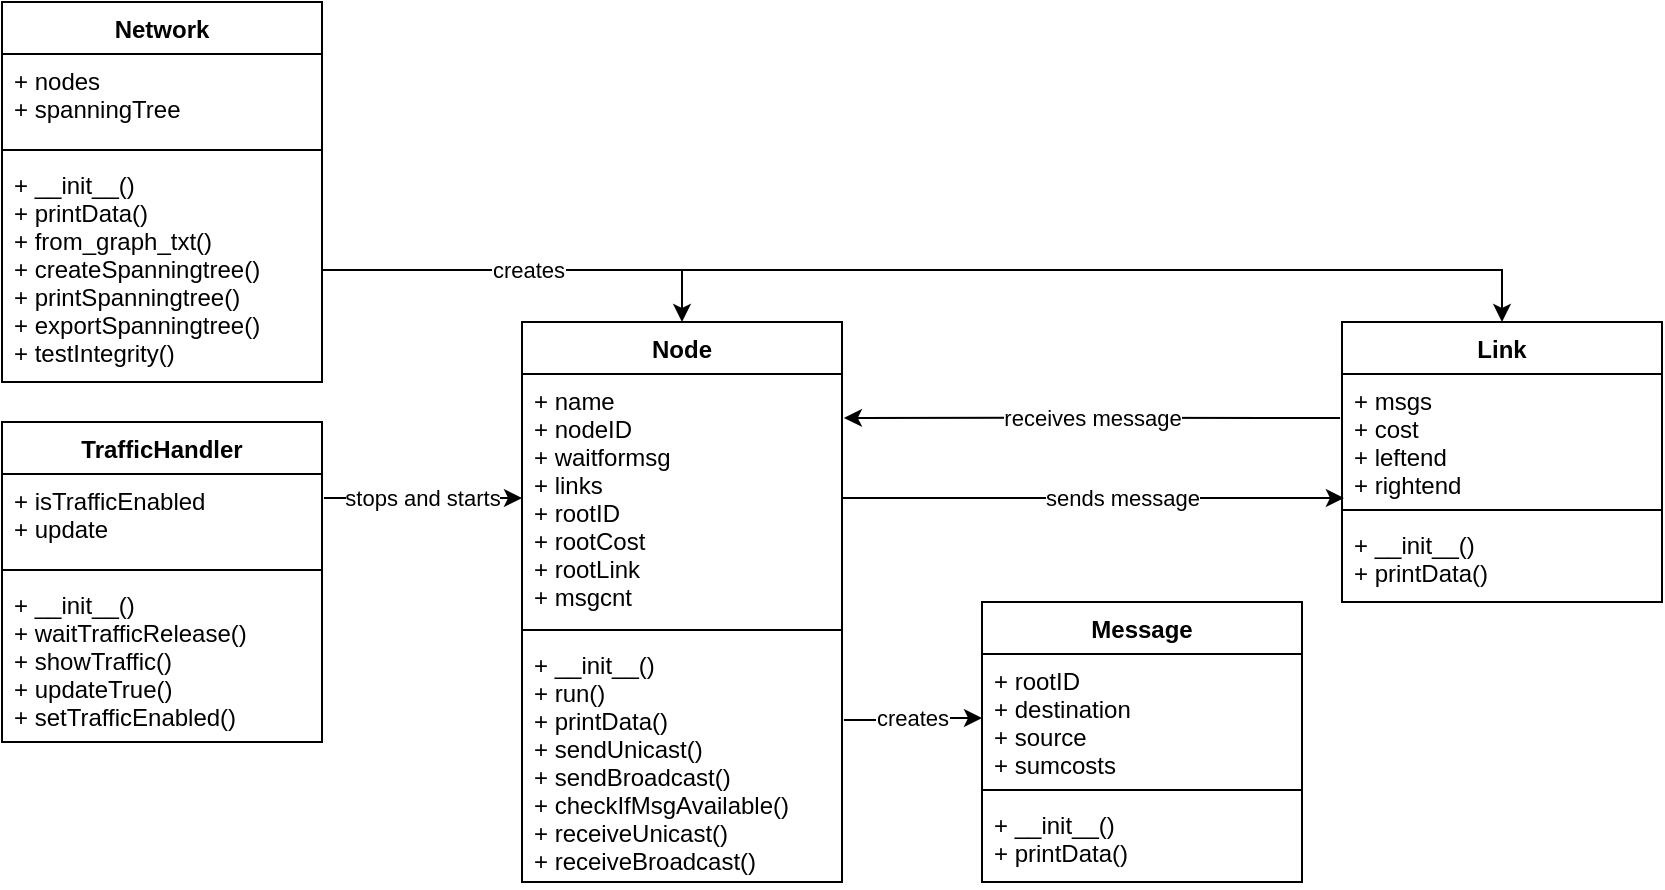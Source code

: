 <mxfile version="17.1.3" type="device"><diagram id="Se4MCninn-7NQDsLg3Wc" name="Page-1"><mxGraphModel dx="1504" dy="1184" grid="0" gridSize="10" guides="1" tooltips="1" connect="1" arrows="1" fold="1" page="0" pageScale="1" pageWidth="827" pageHeight="1169" math="0" shadow="0"><root><mxCell id="0"/><mxCell id="1" parent="0"/><mxCell id="PhavdT-k4zwX-xVjrQyo-28" value="" style="edgeStyle=orthogonalEdgeStyle;rounded=0;orthogonalLoop=1;jettySize=auto;html=1;entryX=1;entryY=0.5;entryDx=0;entryDy=0;startArrow=classic;startFill=1;endArrow=none;endFill=0;exitX=0.5;exitY=0;exitDx=0;exitDy=0;" edge="1" parent="1" source="PhavdT-k4zwX-xVjrQyo-1" target="PhavdT-k4zwX-xVjrQyo-18"><mxGeometry relative="1" as="geometry"><mxPoint x="490" y="210" as="targetPoint"/></mxGeometry></mxCell><mxCell id="PhavdT-k4zwX-xVjrQyo-1" value="Link" style="swimlane;fontStyle=1;align=center;verticalAlign=top;childLayout=stackLayout;horizontal=1;startSize=26;horizontalStack=0;resizeParent=1;resizeParentMax=0;resizeLast=0;collapsible=1;marginBottom=0;" vertex="1" parent="1"><mxGeometry x="600" y="140" width="160" height="140" as="geometry"><mxRectangle x="70" y="220" width="60" height="26" as="alternateBounds"/></mxGeometry></mxCell><mxCell id="PhavdT-k4zwX-xVjrQyo-2" value="+ msgs&#10;+ cost&#10;+ leftend&#10;+ rightend" style="text;strokeColor=none;fillColor=none;align=left;verticalAlign=top;spacingLeft=4;spacingRight=4;overflow=hidden;rotatable=0;points=[[0,0.5],[1,0.5]];portConstraint=eastwest;" vertex="1" parent="PhavdT-k4zwX-xVjrQyo-1"><mxGeometry y="26" width="160" height="64" as="geometry"/></mxCell><mxCell id="PhavdT-k4zwX-xVjrQyo-3" value="" style="line;strokeWidth=1;fillColor=none;align=left;verticalAlign=middle;spacingTop=-1;spacingLeft=3;spacingRight=3;rotatable=0;labelPosition=right;points=[];portConstraint=eastwest;" vertex="1" parent="PhavdT-k4zwX-xVjrQyo-1"><mxGeometry y="90" width="160" height="8" as="geometry"/></mxCell><mxCell id="PhavdT-k4zwX-xVjrQyo-4" value="+ __init__()&#10;+ printData()" style="text;strokeColor=none;fillColor=none;align=left;verticalAlign=top;spacingLeft=4;spacingRight=4;overflow=hidden;rotatable=0;points=[[0,0.5],[1,0.5]];portConstraint=eastwest;" vertex="1" parent="PhavdT-k4zwX-xVjrQyo-1"><mxGeometry y="98" width="160" height="42" as="geometry"/></mxCell><mxCell id="PhavdT-k4zwX-xVjrQyo-5" value="Message" style="swimlane;fontStyle=1;align=center;verticalAlign=top;childLayout=stackLayout;horizontal=1;startSize=26;horizontalStack=0;resizeParent=1;resizeParentMax=0;resizeLast=0;collapsible=1;marginBottom=0;gradientColor=none;" vertex="1" parent="1"><mxGeometry x="420" y="280" width="160" height="140" as="geometry"/></mxCell><mxCell id="PhavdT-k4zwX-xVjrQyo-6" value="+ rootID&#10;+ destination&#10;+ source&#10;+ sumcosts" style="text;strokeColor=none;fillColor=none;align=left;verticalAlign=top;spacingLeft=4;spacingRight=4;overflow=hidden;rotatable=0;points=[[0,0.5],[1,0.5]];portConstraint=eastwest;" vertex="1" parent="PhavdT-k4zwX-xVjrQyo-5"><mxGeometry y="26" width="160" height="64" as="geometry"/></mxCell><mxCell id="PhavdT-k4zwX-xVjrQyo-7" value="" style="line;strokeWidth=1;fillColor=none;align=left;verticalAlign=middle;spacingTop=-1;spacingLeft=3;spacingRight=3;rotatable=0;labelPosition=right;points=[];portConstraint=eastwest;" vertex="1" parent="PhavdT-k4zwX-xVjrQyo-5"><mxGeometry y="90" width="160" height="8" as="geometry"/></mxCell><mxCell id="PhavdT-k4zwX-xVjrQyo-8" value="+ __init__()&#10;+ printData()" style="text;strokeColor=none;fillColor=none;align=left;verticalAlign=top;spacingLeft=4;spacingRight=4;overflow=hidden;rotatable=0;points=[[0,0.5],[1,0.5]];portConstraint=eastwest;" vertex="1" parent="PhavdT-k4zwX-xVjrQyo-5"><mxGeometry y="98" width="160" height="42" as="geometry"/></mxCell><mxCell id="PhavdT-k4zwX-xVjrQyo-23" value="creates" style="edgeStyle=orthogonalEdgeStyle;rounded=0;orthogonalLoop=1;jettySize=auto;html=1;startArrow=classic;startFill=1;endArrow=none;endFill=0;exitX=0.5;exitY=0;exitDx=0;exitDy=0;" edge="1" parent="1" source="PhavdT-k4zwX-xVjrQyo-11" target="PhavdT-k4zwX-xVjrQyo-18"><mxGeometry relative="1" as="geometry"/></mxCell><mxCell id="PhavdT-k4zwX-xVjrQyo-11" value="Node" style="swimlane;fontStyle=1;align=center;verticalAlign=top;childLayout=stackLayout;horizontal=1;startSize=26;horizontalStack=0;resizeParent=1;resizeParentMax=0;resizeLast=0;collapsible=1;marginBottom=0;" vertex="1" parent="1"><mxGeometry x="190" y="140" width="160" height="280" as="geometry"><mxRectangle x="70" y="220" width="60" height="26" as="alternateBounds"/></mxGeometry></mxCell><mxCell id="PhavdT-k4zwX-xVjrQyo-12" value="+ name&#10;+ nodeID&#10;+ waitformsg&#10;+ links&#10;+ rootID&#10;+ rootCost&#10;+ rootLink&#10;+ msgcnt" style="text;strokeColor=none;fillColor=none;align=left;verticalAlign=top;spacingLeft=4;spacingRight=4;overflow=hidden;rotatable=0;points=[[0,0.5],[1,0.5]];portConstraint=eastwest;" vertex="1" parent="PhavdT-k4zwX-xVjrQyo-11"><mxGeometry y="26" width="160" height="124" as="geometry"/></mxCell><mxCell id="PhavdT-k4zwX-xVjrQyo-13" value="" style="line;strokeWidth=1;fillColor=none;align=left;verticalAlign=middle;spacingTop=-1;spacingLeft=3;spacingRight=3;rotatable=0;labelPosition=right;points=[];portConstraint=eastwest;" vertex="1" parent="PhavdT-k4zwX-xVjrQyo-11"><mxGeometry y="150" width="160" height="8" as="geometry"/></mxCell><mxCell id="PhavdT-k4zwX-xVjrQyo-14" value="+ __init__()&#10;+ run()&#10;+ printData()&#10;+ sendUnicast()&#10;+ sendBroadcast()&#10;+ checkIfMsgAvailable()&#10;+ receiveUnicast()&#10;+ receiveBroadcast()" style="text;strokeColor=none;fillColor=none;align=left;verticalAlign=top;spacingLeft=4;spacingRight=4;overflow=hidden;rotatable=0;points=[[0,0.5],[1,0.5]];portConstraint=eastwest;" vertex="1" parent="PhavdT-k4zwX-xVjrQyo-11"><mxGeometry y="158" width="160" height="122" as="geometry"/></mxCell><mxCell id="PhavdT-k4zwX-xVjrQyo-15" value="Network" style="swimlane;fontStyle=1;align=center;verticalAlign=top;childLayout=stackLayout;horizontal=1;startSize=26;horizontalStack=0;resizeParent=1;resizeParentMax=0;resizeLast=0;collapsible=1;marginBottom=0;" vertex="1" parent="1"><mxGeometry x="-70" y="-20" width="160" height="190" as="geometry"><mxRectangle x="70" y="220" width="60" height="26" as="alternateBounds"/></mxGeometry></mxCell><mxCell id="PhavdT-k4zwX-xVjrQyo-16" value="+ nodes&#10;+ spanningTree" style="text;strokeColor=none;fillColor=none;align=left;verticalAlign=top;spacingLeft=4;spacingRight=4;overflow=hidden;rotatable=0;points=[[0,0.5],[1,0.5]];portConstraint=eastwest;" vertex="1" parent="PhavdT-k4zwX-xVjrQyo-15"><mxGeometry y="26" width="160" height="44" as="geometry"/></mxCell><mxCell id="PhavdT-k4zwX-xVjrQyo-17" value="" style="line;strokeWidth=1;fillColor=none;align=left;verticalAlign=middle;spacingTop=-1;spacingLeft=3;spacingRight=3;rotatable=0;labelPosition=right;points=[];portConstraint=eastwest;" vertex="1" parent="PhavdT-k4zwX-xVjrQyo-15"><mxGeometry y="70" width="160" height="8" as="geometry"/></mxCell><mxCell id="PhavdT-k4zwX-xVjrQyo-18" value="+ __init__()&#10;+ printData()&#10;+ from_graph_txt()&#10;+ createSpanningtree()&#10;+ printSpanningtree()&#10;+ exportSpanningtree()&#10;+ testIntegrity()" style="text;strokeColor=none;fillColor=none;align=left;verticalAlign=top;spacingLeft=4;spacingRight=4;overflow=hidden;rotatable=0;points=[[0,0.5],[1,0.5]];portConstraint=eastwest;" vertex="1" parent="PhavdT-k4zwX-xVjrQyo-15"><mxGeometry y="78" width="160" height="112" as="geometry"/></mxCell><mxCell id="PhavdT-k4zwX-xVjrQyo-41" value="stops and starts" style="edgeStyle=orthogonalEdgeStyle;rounded=0;orthogonalLoop=1;jettySize=auto;html=1;startArrow=none;startFill=0;endArrow=classic;endFill=1;entryX=0;entryY=0.5;entryDx=0;entryDy=0;exitX=1.006;exitY=0.273;exitDx=0;exitDy=0;exitPerimeter=0;" edge="1" parent="1" source="PhavdT-k4zwX-xVjrQyo-20" target="PhavdT-k4zwX-xVjrQyo-12"><mxGeometry x="-0.01" relative="1" as="geometry"><mxPoint x="100" y="228" as="sourcePoint"/><mxPoint as="offset"/></mxGeometry></mxCell><mxCell id="PhavdT-k4zwX-xVjrQyo-19" value="TrafficHandler" style="swimlane;fontStyle=1;align=center;verticalAlign=top;childLayout=stackLayout;horizontal=1;startSize=26;horizontalStack=0;resizeParent=1;resizeParentMax=0;resizeLast=0;collapsible=1;marginBottom=0;" vertex="1" parent="1"><mxGeometry x="-70" y="190" width="160" height="160" as="geometry"/></mxCell><mxCell id="PhavdT-k4zwX-xVjrQyo-20" value="+ isTrafficEnabled&#10;+ update" style="text;strokeColor=none;fillColor=none;align=left;verticalAlign=top;spacingLeft=4;spacingRight=4;overflow=hidden;rotatable=0;points=[[0,0.5],[1,0.5]];portConstraint=eastwest;" vertex="1" parent="PhavdT-k4zwX-xVjrQyo-19"><mxGeometry y="26" width="160" height="44" as="geometry"/></mxCell><mxCell id="PhavdT-k4zwX-xVjrQyo-21" value="" style="line;strokeWidth=1;fillColor=none;align=left;verticalAlign=middle;spacingTop=-1;spacingLeft=3;spacingRight=3;rotatable=0;labelPosition=right;points=[];portConstraint=eastwest;" vertex="1" parent="PhavdT-k4zwX-xVjrQyo-19"><mxGeometry y="70" width="160" height="8" as="geometry"/></mxCell><mxCell id="PhavdT-k4zwX-xVjrQyo-22" value="+ __init__()&#10;+ waitTrafficRelease()&#10;+ showTraffic()&#10;+ updateTrue()&#10;+ setTrafficEnabled()" style="text;strokeColor=none;fillColor=none;align=left;verticalAlign=top;spacingLeft=4;spacingRight=4;overflow=hidden;rotatable=0;points=[[0,0.5],[1,0.5]];portConstraint=eastwest;" vertex="1" parent="PhavdT-k4zwX-xVjrQyo-19"><mxGeometry y="78" width="160" height="82" as="geometry"/></mxCell><mxCell id="PhavdT-k4zwX-xVjrQyo-35" value="creates" style="edgeStyle=orthogonalEdgeStyle;rounded=0;orthogonalLoop=1;jettySize=auto;html=1;startArrow=none;startFill=0;endArrow=classic;endFill=1;exitX=1.006;exitY=0.336;exitDx=0;exitDy=0;exitPerimeter=0;" edge="1" parent="1" source="PhavdT-k4zwX-xVjrQyo-14" target="PhavdT-k4zwX-xVjrQyo-6"><mxGeometry relative="1" as="geometry"/></mxCell><mxCell id="PhavdT-k4zwX-xVjrQyo-38" value="receives message" style="edgeStyle=orthogonalEdgeStyle;rounded=0;orthogonalLoop=1;jettySize=auto;html=1;startArrow=classic;startFill=1;endArrow=none;endFill=0;exitX=1.006;exitY=0.177;exitDx=0;exitDy=0;exitPerimeter=0;entryX=-0.006;entryY=0.344;entryDx=0;entryDy=0;entryPerimeter=0;" edge="1" parent="1" source="PhavdT-k4zwX-xVjrQyo-12" target="PhavdT-k4zwX-xVjrQyo-2"><mxGeometry relative="1" as="geometry"><mxPoint x="380" y="191" as="sourcePoint"/><mxPoint x="550" y="188" as="targetPoint"/></mxGeometry></mxCell><mxCell id="PhavdT-k4zwX-xVjrQyo-39" value="sends message" style="edgeStyle=orthogonalEdgeStyle;rounded=0;orthogonalLoop=1;jettySize=auto;html=1;startArrow=classic;startFill=1;endArrow=none;endFill=0;exitX=0.006;exitY=0.969;exitDx=0;exitDy=0;exitPerimeter=0;entryX=1;entryY=0.5;entryDx=0;entryDy=0;" edge="1" parent="1" source="PhavdT-k4zwX-xVjrQyo-2" target="PhavdT-k4zwX-xVjrQyo-12"><mxGeometry x="-0.116" relative="1" as="geometry"><mxPoint x="360.96" y="197.948" as="sourcePoint"/><mxPoint x="560" y="198" as="targetPoint"/><mxPoint as="offset"/></mxGeometry></mxCell></root></mxGraphModel></diagram></mxfile>